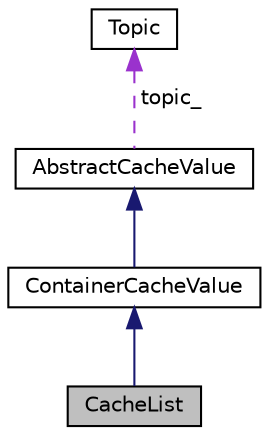digraph "CacheList"
{
 // LATEX_PDF_SIZE
  edge [fontname="Helvetica",fontsize="10",labelfontname="Helvetica",labelfontsize="10"];
  node [fontname="Helvetica",fontsize="10",shape=record];
  Node1 [label="CacheList",height=0.2,width=0.4,color="black", fillcolor="grey75", style="filled", fontcolor="black",tooltip="A cache value that contains a list of strings."];
  Node2 -> Node1 [dir="back",color="midnightblue",fontsize="10",style="solid",fontname="Helvetica"];
  Node2 [label="ContainerCacheValue",height=0.2,width=0.4,color="black", fillcolor="white", style="filled",URL="$classContainerCacheValue.html",tooltip="An abstract cache value that contains a container."];
  Node3 -> Node2 [dir="back",color="midnightblue",fontsize="10",style="solid",fontname="Helvetica"];
  Node3 [label="AbstractCacheValue",height=0.2,width=0.4,color="black", fillcolor="white", style="filled",URL="$classAbstractCacheValue.html",tooltip="Abstract base class for cache values."];
  Node4 -> Node3 [dir="back",color="darkorchid3",fontsize="10",style="dashed",label=" topic_" ,fontname="Helvetica"];
  Node4 [label="Topic",height=0.2,width=0.4,color="black", fillcolor="white", style="filled",URL="$classTopic.html",tooltip="A class that represents a topic in the cache."];
}
